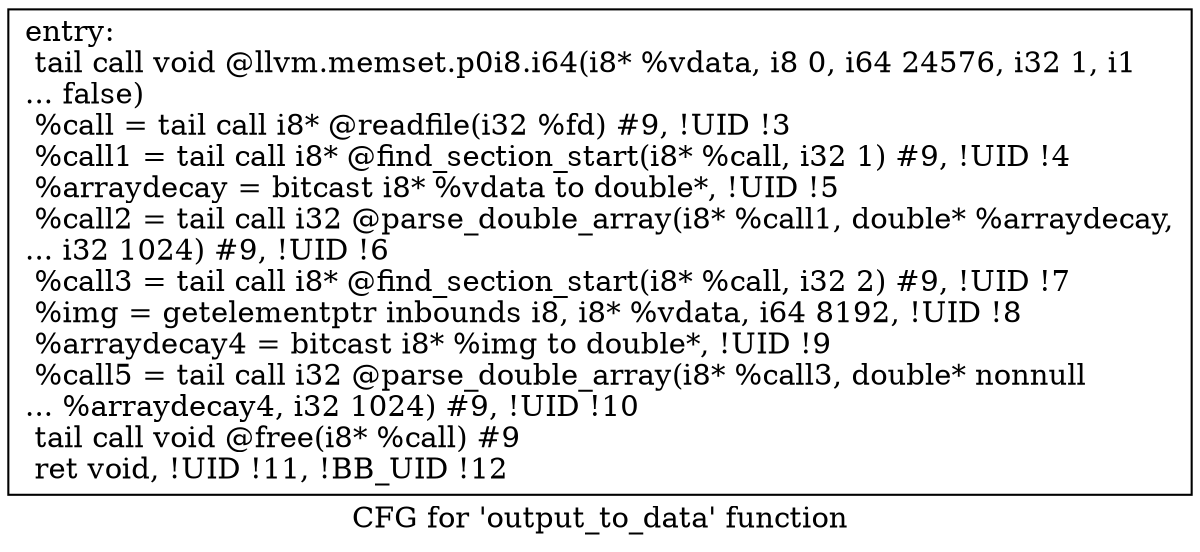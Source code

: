 digraph "CFG for 'output_to_data' function" {
	label="CFG for 'output_to_data' function";

	Node0x55f01448b5e0 [shape=record,label="{entry:\l  tail call void @llvm.memset.p0i8.i64(i8* %vdata, i8 0, i64 24576, i32 1, i1\l... false)\l  %call = tail call i8* @readfile(i32 %fd) #9, !UID !3\l  %call1 = tail call i8* @find_section_start(i8* %call, i32 1) #9, !UID !4\l  %arraydecay = bitcast i8* %vdata to double*, !UID !5\l  %call2 = tail call i32 @parse_double_array(i8* %call1, double* %arraydecay,\l... i32 1024) #9, !UID !6\l  %call3 = tail call i8* @find_section_start(i8* %call, i32 2) #9, !UID !7\l  %img = getelementptr inbounds i8, i8* %vdata, i64 8192, !UID !8\l  %arraydecay4 = bitcast i8* %img to double*, !UID !9\l  %call5 = tail call i32 @parse_double_array(i8* %call3, double* nonnull\l... %arraydecay4, i32 1024) #9, !UID !10\l  tail call void @free(i8* %call) #9\l  ret void, !UID !11, !BB_UID !12\l}"];
}
